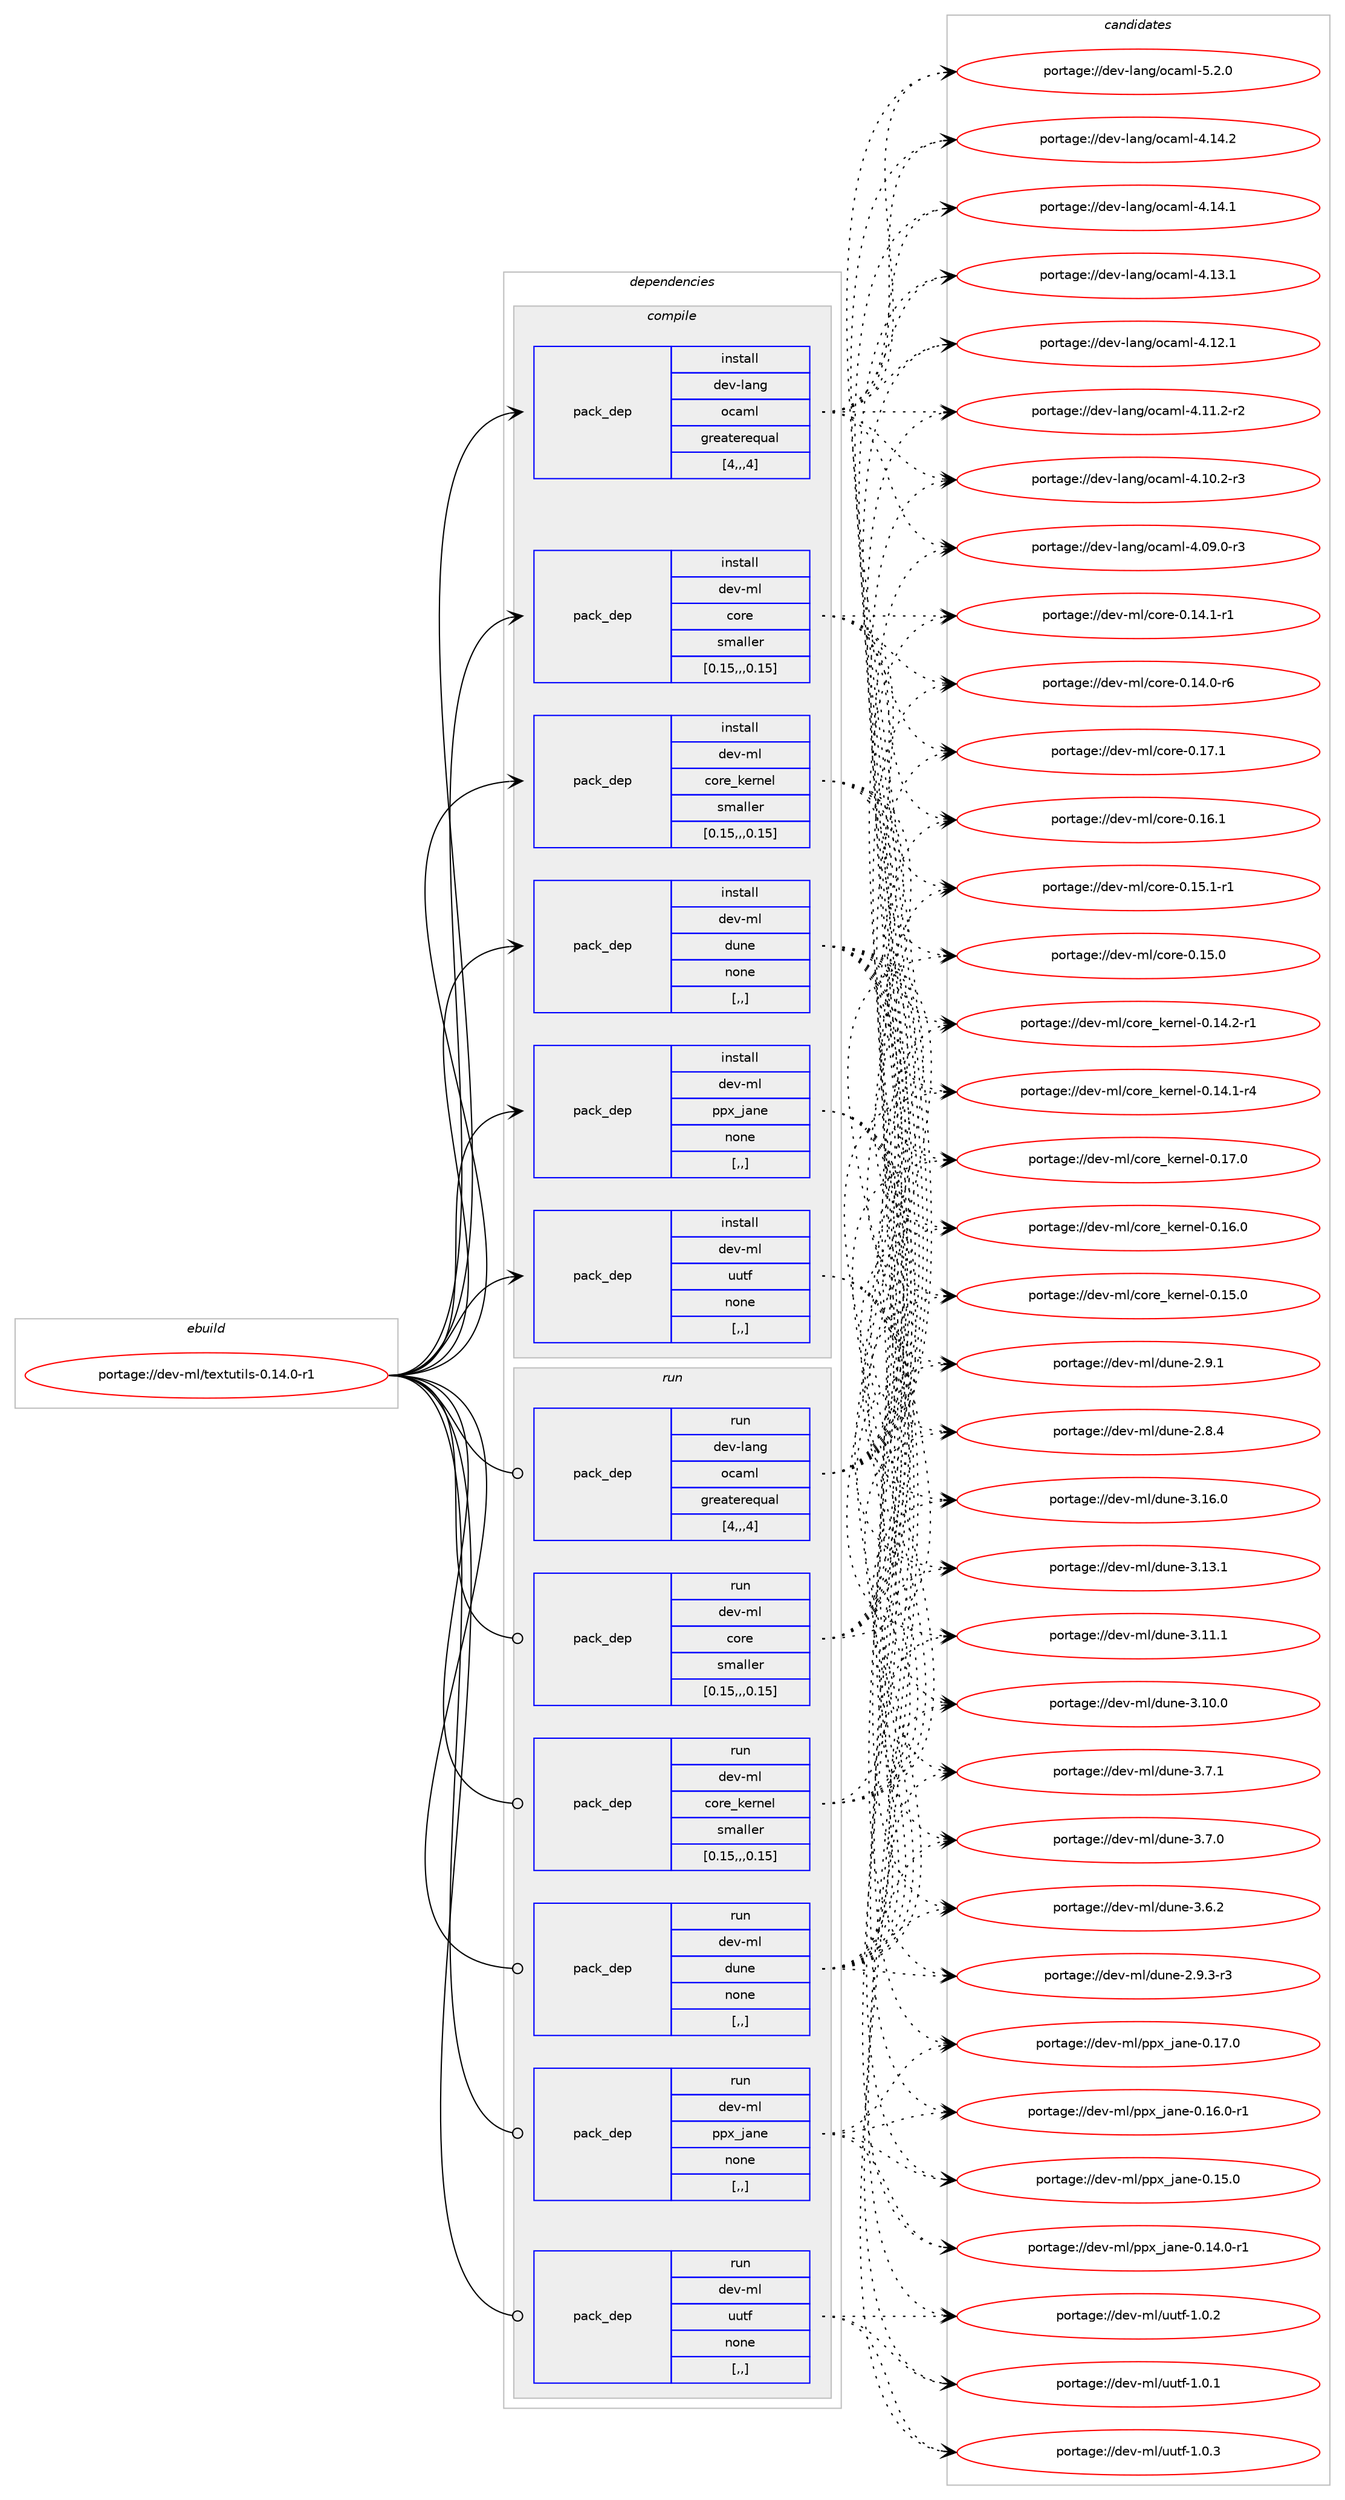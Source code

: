 digraph prolog {

# *************
# Graph options
# *************

newrank=true;
concentrate=true;
compound=true;
graph [rankdir=LR,fontname=Helvetica,fontsize=10,ranksep=1.5];#, ranksep=2.5, nodesep=0.2];
edge  [arrowhead=vee];
node  [fontname=Helvetica,fontsize=10];

# **********
# The ebuild
# **********

subgraph cluster_leftcol {
color=gray;
label=<<i>ebuild</i>>;
id [label="portage://dev-ml/textutils-0.14.0-r1", color=red, width=4, href="../dev-ml/textutils-0.14.0-r1.svg"];
}

# ****************
# The dependencies
# ****************

subgraph cluster_midcol {
color=gray;
label=<<i>dependencies</i>>;
subgraph cluster_compile {
fillcolor="#eeeeee";
style=filled;
label=<<i>compile</i>>;
subgraph pack94187 {
dependency125276 [label=<<TABLE BORDER="0" CELLBORDER="1" CELLSPACING="0" CELLPADDING="4" WIDTH="220"><TR><TD ROWSPAN="6" CELLPADDING="30">pack_dep</TD></TR><TR><TD WIDTH="110">install</TD></TR><TR><TD>dev-lang</TD></TR><TR><TD>ocaml</TD></TR><TR><TD>greaterequal</TD></TR><TR><TD>[4,,,4]</TD></TR></TABLE>>, shape=none, color=blue];
}
id:e -> dependency125276:w [weight=20,style="solid",arrowhead="vee"];
subgraph pack94188 {
dependency125277 [label=<<TABLE BORDER="0" CELLBORDER="1" CELLSPACING="0" CELLPADDING="4" WIDTH="220"><TR><TD ROWSPAN="6" CELLPADDING="30">pack_dep</TD></TR><TR><TD WIDTH="110">install</TD></TR><TR><TD>dev-ml</TD></TR><TR><TD>core</TD></TR><TR><TD>smaller</TD></TR><TR><TD>[0.15,,,0.15]</TD></TR></TABLE>>, shape=none, color=blue];
}
id:e -> dependency125277:w [weight=20,style="solid",arrowhead="vee"];
subgraph pack94189 {
dependency125278 [label=<<TABLE BORDER="0" CELLBORDER="1" CELLSPACING="0" CELLPADDING="4" WIDTH="220"><TR><TD ROWSPAN="6" CELLPADDING="30">pack_dep</TD></TR><TR><TD WIDTH="110">install</TD></TR><TR><TD>dev-ml</TD></TR><TR><TD>core_kernel</TD></TR><TR><TD>smaller</TD></TR><TR><TD>[0.15,,,0.15]</TD></TR></TABLE>>, shape=none, color=blue];
}
id:e -> dependency125278:w [weight=20,style="solid",arrowhead="vee"];
subgraph pack94190 {
dependency125279 [label=<<TABLE BORDER="0" CELLBORDER="1" CELLSPACING="0" CELLPADDING="4" WIDTH="220"><TR><TD ROWSPAN="6" CELLPADDING="30">pack_dep</TD></TR><TR><TD WIDTH="110">install</TD></TR><TR><TD>dev-ml</TD></TR><TR><TD>dune</TD></TR><TR><TD>none</TD></TR><TR><TD>[,,]</TD></TR></TABLE>>, shape=none, color=blue];
}
id:e -> dependency125279:w [weight=20,style="solid",arrowhead="vee"];
subgraph pack94191 {
dependency125280 [label=<<TABLE BORDER="0" CELLBORDER="1" CELLSPACING="0" CELLPADDING="4" WIDTH="220"><TR><TD ROWSPAN="6" CELLPADDING="30">pack_dep</TD></TR><TR><TD WIDTH="110">install</TD></TR><TR><TD>dev-ml</TD></TR><TR><TD>ppx_jane</TD></TR><TR><TD>none</TD></TR><TR><TD>[,,]</TD></TR></TABLE>>, shape=none, color=blue];
}
id:e -> dependency125280:w [weight=20,style="solid",arrowhead="vee"];
subgraph pack94192 {
dependency125281 [label=<<TABLE BORDER="0" CELLBORDER="1" CELLSPACING="0" CELLPADDING="4" WIDTH="220"><TR><TD ROWSPAN="6" CELLPADDING="30">pack_dep</TD></TR><TR><TD WIDTH="110">install</TD></TR><TR><TD>dev-ml</TD></TR><TR><TD>uutf</TD></TR><TR><TD>none</TD></TR><TR><TD>[,,]</TD></TR></TABLE>>, shape=none, color=blue];
}
id:e -> dependency125281:w [weight=20,style="solid",arrowhead="vee"];
}
subgraph cluster_compileandrun {
fillcolor="#eeeeee";
style=filled;
label=<<i>compile and run</i>>;
}
subgraph cluster_run {
fillcolor="#eeeeee";
style=filled;
label=<<i>run</i>>;
subgraph pack94193 {
dependency125282 [label=<<TABLE BORDER="0" CELLBORDER="1" CELLSPACING="0" CELLPADDING="4" WIDTH="220"><TR><TD ROWSPAN="6" CELLPADDING="30">pack_dep</TD></TR><TR><TD WIDTH="110">run</TD></TR><TR><TD>dev-lang</TD></TR><TR><TD>ocaml</TD></TR><TR><TD>greaterequal</TD></TR><TR><TD>[4,,,4]</TD></TR></TABLE>>, shape=none, color=blue];
}
id:e -> dependency125282:w [weight=20,style="solid",arrowhead="odot"];
subgraph pack94194 {
dependency125283 [label=<<TABLE BORDER="0" CELLBORDER="1" CELLSPACING="0" CELLPADDING="4" WIDTH="220"><TR><TD ROWSPAN="6" CELLPADDING="30">pack_dep</TD></TR><TR><TD WIDTH="110">run</TD></TR><TR><TD>dev-ml</TD></TR><TR><TD>core</TD></TR><TR><TD>smaller</TD></TR><TR><TD>[0.15,,,0.15]</TD></TR></TABLE>>, shape=none, color=blue];
}
id:e -> dependency125283:w [weight=20,style="solid",arrowhead="odot"];
subgraph pack94195 {
dependency125284 [label=<<TABLE BORDER="0" CELLBORDER="1" CELLSPACING="0" CELLPADDING="4" WIDTH="220"><TR><TD ROWSPAN="6" CELLPADDING="30">pack_dep</TD></TR><TR><TD WIDTH="110">run</TD></TR><TR><TD>dev-ml</TD></TR><TR><TD>core_kernel</TD></TR><TR><TD>smaller</TD></TR><TR><TD>[0.15,,,0.15]</TD></TR></TABLE>>, shape=none, color=blue];
}
id:e -> dependency125284:w [weight=20,style="solid",arrowhead="odot"];
subgraph pack94196 {
dependency125285 [label=<<TABLE BORDER="0" CELLBORDER="1" CELLSPACING="0" CELLPADDING="4" WIDTH="220"><TR><TD ROWSPAN="6" CELLPADDING="30">pack_dep</TD></TR><TR><TD WIDTH="110">run</TD></TR><TR><TD>dev-ml</TD></TR><TR><TD>dune</TD></TR><TR><TD>none</TD></TR><TR><TD>[,,]</TD></TR></TABLE>>, shape=none, color=blue];
}
id:e -> dependency125285:w [weight=20,style="solid",arrowhead="odot"];
subgraph pack94197 {
dependency125286 [label=<<TABLE BORDER="0" CELLBORDER="1" CELLSPACING="0" CELLPADDING="4" WIDTH="220"><TR><TD ROWSPAN="6" CELLPADDING="30">pack_dep</TD></TR><TR><TD WIDTH="110">run</TD></TR><TR><TD>dev-ml</TD></TR><TR><TD>ppx_jane</TD></TR><TR><TD>none</TD></TR><TR><TD>[,,]</TD></TR></TABLE>>, shape=none, color=blue];
}
id:e -> dependency125286:w [weight=20,style="solid",arrowhead="odot"];
subgraph pack94198 {
dependency125287 [label=<<TABLE BORDER="0" CELLBORDER="1" CELLSPACING="0" CELLPADDING="4" WIDTH="220"><TR><TD ROWSPAN="6" CELLPADDING="30">pack_dep</TD></TR><TR><TD WIDTH="110">run</TD></TR><TR><TD>dev-ml</TD></TR><TR><TD>uutf</TD></TR><TR><TD>none</TD></TR><TR><TD>[,,]</TD></TR></TABLE>>, shape=none, color=blue];
}
id:e -> dependency125287:w [weight=20,style="solid",arrowhead="odot"];
}
}

# **************
# The candidates
# **************

subgraph cluster_choices {
rank=same;
color=gray;
label=<<i>candidates</i>>;

subgraph choice94187 {
color=black;
nodesep=1;
choice1001011184510897110103471119997109108455346504648 [label="portage://dev-lang/ocaml-5.2.0", color=red, width=4,href="../dev-lang/ocaml-5.2.0.svg"];
choice100101118451089711010347111999710910845524649524650 [label="portage://dev-lang/ocaml-4.14.2", color=red, width=4,href="../dev-lang/ocaml-4.14.2.svg"];
choice100101118451089711010347111999710910845524649524649 [label="portage://dev-lang/ocaml-4.14.1", color=red, width=4,href="../dev-lang/ocaml-4.14.1.svg"];
choice100101118451089711010347111999710910845524649514649 [label="portage://dev-lang/ocaml-4.13.1", color=red, width=4,href="../dev-lang/ocaml-4.13.1.svg"];
choice100101118451089711010347111999710910845524649504649 [label="portage://dev-lang/ocaml-4.12.1", color=red, width=4,href="../dev-lang/ocaml-4.12.1.svg"];
choice1001011184510897110103471119997109108455246494946504511450 [label="portage://dev-lang/ocaml-4.11.2-r2", color=red, width=4,href="../dev-lang/ocaml-4.11.2-r2.svg"];
choice1001011184510897110103471119997109108455246494846504511451 [label="portage://dev-lang/ocaml-4.10.2-r3", color=red, width=4,href="../dev-lang/ocaml-4.10.2-r3.svg"];
choice1001011184510897110103471119997109108455246485746484511451 [label="portage://dev-lang/ocaml-4.09.0-r3", color=red, width=4,href="../dev-lang/ocaml-4.09.0-r3.svg"];
dependency125276:e -> choice1001011184510897110103471119997109108455346504648:w [style=dotted,weight="100"];
dependency125276:e -> choice100101118451089711010347111999710910845524649524650:w [style=dotted,weight="100"];
dependency125276:e -> choice100101118451089711010347111999710910845524649524649:w [style=dotted,weight="100"];
dependency125276:e -> choice100101118451089711010347111999710910845524649514649:w [style=dotted,weight="100"];
dependency125276:e -> choice100101118451089711010347111999710910845524649504649:w [style=dotted,weight="100"];
dependency125276:e -> choice1001011184510897110103471119997109108455246494946504511450:w [style=dotted,weight="100"];
dependency125276:e -> choice1001011184510897110103471119997109108455246494846504511451:w [style=dotted,weight="100"];
dependency125276:e -> choice1001011184510897110103471119997109108455246485746484511451:w [style=dotted,weight="100"];
}
subgraph choice94188 {
color=black;
nodesep=1;
choice10010111845109108479911111410145484649554649 [label="portage://dev-ml/core-0.17.1", color=red, width=4,href="../dev-ml/core-0.17.1.svg"];
choice10010111845109108479911111410145484649544649 [label="portage://dev-ml/core-0.16.1", color=red, width=4,href="../dev-ml/core-0.16.1.svg"];
choice100101118451091084799111114101454846495346494511449 [label="portage://dev-ml/core-0.15.1-r1", color=red, width=4,href="../dev-ml/core-0.15.1-r1.svg"];
choice10010111845109108479911111410145484649534648 [label="portage://dev-ml/core-0.15.0", color=red, width=4,href="../dev-ml/core-0.15.0.svg"];
choice100101118451091084799111114101454846495246494511449 [label="portage://dev-ml/core-0.14.1-r1", color=red, width=4,href="../dev-ml/core-0.14.1-r1.svg"];
choice100101118451091084799111114101454846495246484511454 [label="portage://dev-ml/core-0.14.0-r6", color=red, width=4,href="../dev-ml/core-0.14.0-r6.svg"];
dependency125277:e -> choice10010111845109108479911111410145484649554649:w [style=dotted,weight="100"];
dependency125277:e -> choice10010111845109108479911111410145484649544649:w [style=dotted,weight="100"];
dependency125277:e -> choice100101118451091084799111114101454846495346494511449:w [style=dotted,weight="100"];
dependency125277:e -> choice10010111845109108479911111410145484649534648:w [style=dotted,weight="100"];
dependency125277:e -> choice100101118451091084799111114101454846495246494511449:w [style=dotted,weight="100"];
dependency125277:e -> choice100101118451091084799111114101454846495246484511454:w [style=dotted,weight="100"];
}
subgraph choice94189 {
color=black;
nodesep=1;
choice1001011184510910847991111141019510710111411010110845484649554648 [label="portage://dev-ml/core_kernel-0.17.0", color=red, width=4,href="../dev-ml/core_kernel-0.17.0.svg"];
choice1001011184510910847991111141019510710111411010110845484649544648 [label="portage://dev-ml/core_kernel-0.16.0", color=red, width=4,href="../dev-ml/core_kernel-0.16.0.svg"];
choice1001011184510910847991111141019510710111411010110845484649534648 [label="portage://dev-ml/core_kernel-0.15.0", color=red, width=4,href="../dev-ml/core_kernel-0.15.0.svg"];
choice10010111845109108479911111410195107101114110101108454846495246504511449 [label="portage://dev-ml/core_kernel-0.14.2-r1", color=red, width=4,href="../dev-ml/core_kernel-0.14.2-r1.svg"];
choice10010111845109108479911111410195107101114110101108454846495246494511452 [label="portage://dev-ml/core_kernel-0.14.1-r4", color=red, width=4,href="../dev-ml/core_kernel-0.14.1-r4.svg"];
dependency125278:e -> choice1001011184510910847991111141019510710111411010110845484649554648:w [style=dotted,weight="100"];
dependency125278:e -> choice1001011184510910847991111141019510710111411010110845484649544648:w [style=dotted,weight="100"];
dependency125278:e -> choice1001011184510910847991111141019510710111411010110845484649534648:w [style=dotted,weight="100"];
dependency125278:e -> choice10010111845109108479911111410195107101114110101108454846495246504511449:w [style=dotted,weight="100"];
dependency125278:e -> choice10010111845109108479911111410195107101114110101108454846495246494511452:w [style=dotted,weight="100"];
}
subgraph choice94190 {
color=black;
nodesep=1;
choice100101118451091084710011711010145514649544648 [label="portage://dev-ml/dune-3.16.0", color=red, width=4,href="../dev-ml/dune-3.16.0.svg"];
choice100101118451091084710011711010145514649514649 [label="portage://dev-ml/dune-3.13.1", color=red, width=4,href="../dev-ml/dune-3.13.1.svg"];
choice100101118451091084710011711010145514649494649 [label="portage://dev-ml/dune-3.11.1", color=red, width=4,href="../dev-ml/dune-3.11.1.svg"];
choice100101118451091084710011711010145514649484648 [label="portage://dev-ml/dune-3.10.0", color=red, width=4,href="../dev-ml/dune-3.10.0.svg"];
choice1001011184510910847100117110101455146554649 [label="portage://dev-ml/dune-3.7.1", color=red, width=4,href="../dev-ml/dune-3.7.1.svg"];
choice1001011184510910847100117110101455146554648 [label="portage://dev-ml/dune-3.7.0", color=red, width=4,href="../dev-ml/dune-3.7.0.svg"];
choice1001011184510910847100117110101455146544650 [label="portage://dev-ml/dune-3.6.2", color=red, width=4,href="../dev-ml/dune-3.6.2.svg"];
choice10010111845109108471001171101014550465746514511451 [label="portage://dev-ml/dune-2.9.3-r3", color=red, width=4,href="../dev-ml/dune-2.9.3-r3.svg"];
choice1001011184510910847100117110101455046574649 [label="portage://dev-ml/dune-2.9.1", color=red, width=4,href="../dev-ml/dune-2.9.1.svg"];
choice1001011184510910847100117110101455046564652 [label="portage://dev-ml/dune-2.8.4", color=red, width=4,href="../dev-ml/dune-2.8.4.svg"];
dependency125279:e -> choice100101118451091084710011711010145514649544648:w [style=dotted,weight="100"];
dependency125279:e -> choice100101118451091084710011711010145514649514649:w [style=dotted,weight="100"];
dependency125279:e -> choice100101118451091084710011711010145514649494649:w [style=dotted,weight="100"];
dependency125279:e -> choice100101118451091084710011711010145514649484648:w [style=dotted,weight="100"];
dependency125279:e -> choice1001011184510910847100117110101455146554649:w [style=dotted,weight="100"];
dependency125279:e -> choice1001011184510910847100117110101455146554648:w [style=dotted,weight="100"];
dependency125279:e -> choice1001011184510910847100117110101455146544650:w [style=dotted,weight="100"];
dependency125279:e -> choice10010111845109108471001171101014550465746514511451:w [style=dotted,weight="100"];
dependency125279:e -> choice1001011184510910847100117110101455046574649:w [style=dotted,weight="100"];
dependency125279:e -> choice1001011184510910847100117110101455046564652:w [style=dotted,weight="100"];
}
subgraph choice94191 {
color=black;
nodesep=1;
choice1001011184510910847112112120951069711010145484649554648 [label="portage://dev-ml/ppx_jane-0.17.0", color=red, width=4,href="../dev-ml/ppx_jane-0.17.0.svg"];
choice10010111845109108471121121209510697110101454846495446484511449 [label="portage://dev-ml/ppx_jane-0.16.0-r1", color=red, width=4,href="../dev-ml/ppx_jane-0.16.0-r1.svg"];
choice1001011184510910847112112120951069711010145484649534648 [label="portage://dev-ml/ppx_jane-0.15.0", color=red, width=4,href="../dev-ml/ppx_jane-0.15.0.svg"];
choice10010111845109108471121121209510697110101454846495246484511449 [label="portage://dev-ml/ppx_jane-0.14.0-r1", color=red, width=4,href="../dev-ml/ppx_jane-0.14.0-r1.svg"];
dependency125280:e -> choice1001011184510910847112112120951069711010145484649554648:w [style=dotted,weight="100"];
dependency125280:e -> choice10010111845109108471121121209510697110101454846495446484511449:w [style=dotted,weight="100"];
dependency125280:e -> choice1001011184510910847112112120951069711010145484649534648:w [style=dotted,weight="100"];
dependency125280:e -> choice10010111845109108471121121209510697110101454846495246484511449:w [style=dotted,weight="100"];
}
subgraph choice94192 {
color=black;
nodesep=1;
choice1001011184510910847117117116102454946484651 [label="portage://dev-ml/uutf-1.0.3", color=red, width=4,href="../dev-ml/uutf-1.0.3.svg"];
choice1001011184510910847117117116102454946484650 [label="portage://dev-ml/uutf-1.0.2", color=red, width=4,href="../dev-ml/uutf-1.0.2.svg"];
choice1001011184510910847117117116102454946484649 [label="portage://dev-ml/uutf-1.0.1", color=red, width=4,href="../dev-ml/uutf-1.0.1.svg"];
dependency125281:e -> choice1001011184510910847117117116102454946484651:w [style=dotted,weight="100"];
dependency125281:e -> choice1001011184510910847117117116102454946484650:w [style=dotted,weight="100"];
dependency125281:e -> choice1001011184510910847117117116102454946484649:w [style=dotted,weight="100"];
}
subgraph choice94193 {
color=black;
nodesep=1;
choice1001011184510897110103471119997109108455346504648 [label="portage://dev-lang/ocaml-5.2.0", color=red, width=4,href="../dev-lang/ocaml-5.2.0.svg"];
choice100101118451089711010347111999710910845524649524650 [label="portage://dev-lang/ocaml-4.14.2", color=red, width=4,href="../dev-lang/ocaml-4.14.2.svg"];
choice100101118451089711010347111999710910845524649524649 [label="portage://dev-lang/ocaml-4.14.1", color=red, width=4,href="../dev-lang/ocaml-4.14.1.svg"];
choice100101118451089711010347111999710910845524649514649 [label="portage://dev-lang/ocaml-4.13.1", color=red, width=4,href="../dev-lang/ocaml-4.13.1.svg"];
choice100101118451089711010347111999710910845524649504649 [label="portage://dev-lang/ocaml-4.12.1", color=red, width=4,href="../dev-lang/ocaml-4.12.1.svg"];
choice1001011184510897110103471119997109108455246494946504511450 [label="portage://dev-lang/ocaml-4.11.2-r2", color=red, width=4,href="../dev-lang/ocaml-4.11.2-r2.svg"];
choice1001011184510897110103471119997109108455246494846504511451 [label="portage://dev-lang/ocaml-4.10.2-r3", color=red, width=4,href="../dev-lang/ocaml-4.10.2-r3.svg"];
choice1001011184510897110103471119997109108455246485746484511451 [label="portage://dev-lang/ocaml-4.09.0-r3", color=red, width=4,href="../dev-lang/ocaml-4.09.0-r3.svg"];
dependency125282:e -> choice1001011184510897110103471119997109108455346504648:w [style=dotted,weight="100"];
dependency125282:e -> choice100101118451089711010347111999710910845524649524650:w [style=dotted,weight="100"];
dependency125282:e -> choice100101118451089711010347111999710910845524649524649:w [style=dotted,weight="100"];
dependency125282:e -> choice100101118451089711010347111999710910845524649514649:w [style=dotted,weight="100"];
dependency125282:e -> choice100101118451089711010347111999710910845524649504649:w [style=dotted,weight="100"];
dependency125282:e -> choice1001011184510897110103471119997109108455246494946504511450:w [style=dotted,weight="100"];
dependency125282:e -> choice1001011184510897110103471119997109108455246494846504511451:w [style=dotted,weight="100"];
dependency125282:e -> choice1001011184510897110103471119997109108455246485746484511451:w [style=dotted,weight="100"];
}
subgraph choice94194 {
color=black;
nodesep=1;
choice10010111845109108479911111410145484649554649 [label="portage://dev-ml/core-0.17.1", color=red, width=4,href="../dev-ml/core-0.17.1.svg"];
choice10010111845109108479911111410145484649544649 [label="portage://dev-ml/core-0.16.1", color=red, width=4,href="../dev-ml/core-0.16.1.svg"];
choice100101118451091084799111114101454846495346494511449 [label="portage://dev-ml/core-0.15.1-r1", color=red, width=4,href="../dev-ml/core-0.15.1-r1.svg"];
choice10010111845109108479911111410145484649534648 [label="portage://dev-ml/core-0.15.0", color=red, width=4,href="../dev-ml/core-0.15.0.svg"];
choice100101118451091084799111114101454846495246494511449 [label="portage://dev-ml/core-0.14.1-r1", color=red, width=4,href="../dev-ml/core-0.14.1-r1.svg"];
choice100101118451091084799111114101454846495246484511454 [label="portage://dev-ml/core-0.14.0-r6", color=red, width=4,href="../dev-ml/core-0.14.0-r6.svg"];
dependency125283:e -> choice10010111845109108479911111410145484649554649:w [style=dotted,weight="100"];
dependency125283:e -> choice10010111845109108479911111410145484649544649:w [style=dotted,weight="100"];
dependency125283:e -> choice100101118451091084799111114101454846495346494511449:w [style=dotted,weight="100"];
dependency125283:e -> choice10010111845109108479911111410145484649534648:w [style=dotted,weight="100"];
dependency125283:e -> choice100101118451091084799111114101454846495246494511449:w [style=dotted,weight="100"];
dependency125283:e -> choice100101118451091084799111114101454846495246484511454:w [style=dotted,weight="100"];
}
subgraph choice94195 {
color=black;
nodesep=1;
choice1001011184510910847991111141019510710111411010110845484649554648 [label="portage://dev-ml/core_kernel-0.17.0", color=red, width=4,href="../dev-ml/core_kernel-0.17.0.svg"];
choice1001011184510910847991111141019510710111411010110845484649544648 [label="portage://dev-ml/core_kernel-0.16.0", color=red, width=4,href="../dev-ml/core_kernel-0.16.0.svg"];
choice1001011184510910847991111141019510710111411010110845484649534648 [label="portage://dev-ml/core_kernel-0.15.0", color=red, width=4,href="../dev-ml/core_kernel-0.15.0.svg"];
choice10010111845109108479911111410195107101114110101108454846495246504511449 [label="portage://dev-ml/core_kernel-0.14.2-r1", color=red, width=4,href="../dev-ml/core_kernel-0.14.2-r1.svg"];
choice10010111845109108479911111410195107101114110101108454846495246494511452 [label="portage://dev-ml/core_kernel-0.14.1-r4", color=red, width=4,href="../dev-ml/core_kernel-0.14.1-r4.svg"];
dependency125284:e -> choice1001011184510910847991111141019510710111411010110845484649554648:w [style=dotted,weight="100"];
dependency125284:e -> choice1001011184510910847991111141019510710111411010110845484649544648:w [style=dotted,weight="100"];
dependency125284:e -> choice1001011184510910847991111141019510710111411010110845484649534648:w [style=dotted,weight="100"];
dependency125284:e -> choice10010111845109108479911111410195107101114110101108454846495246504511449:w [style=dotted,weight="100"];
dependency125284:e -> choice10010111845109108479911111410195107101114110101108454846495246494511452:w [style=dotted,weight="100"];
}
subgraph choice94196 {
color=black;
nodesep=1;
choice100101118451091084710011711010145514649544648 [label="portage://dev-ml/dune-3.16.0", color=red, width=4,href="../dev-ml/dune-3.16.0.svg"];
choice100101118451091084710011711010145514649514649 [label="portage://dev-ml/dune-3.13.1", color=red, width=4,href="../dev-ml/dune-3.13.1.svg"];
choice100101118451091084710011711010145514649494649 [label="portage://dev-ml/dune-3.11.1", color=red, width=4,href="../dev-ml/dune-3.11.1.svg"];
choice100101118451091084710011711010145514649484648 [label="portage://dev-ml/dune-3.10.0", color=red, width=4,href="../dev-ml/dune-3.10.0.svg"];
choice1001011184510910847100117110101455146554649 [label="portage://dev-ml/dune-3.7.1", color=red, width=4,href="../dev-ml/dune-3.7.1.svg"];
choice1001011184510910847100117110101455146554648 [label="portage://dev-ml/dune-3.7.0", color=red, width=4,href="../dev-ml/dune-3.7.0.svg"];
choice1001011184510910847100117110101455146544650 [label="portage://dev-ml/dune-3.6.2", color=red, width=4,href="../dev-ml/dune-3.6.2.svg"];
choice10010111845109108471001171101014550465746514511451 [label="portage://dev-ml/dune-2.9.3-r3", color=red, width=4,href="../dev-ml/dune-2.9.3-r3.svg"];
choice1001011184510910847100117110101455046574649 [label="portage://dev-ml/dune-2.9.1", color=red, width=4,href="../dev-ml/dune-2.9.1.svg"];
choice1001011184510910847100117110101455046564652 [label="portage://dev-ml/dune-2.8.4", color=red, width=4,href="../dev-ml/dune-2.8.4.svg"];
dependency125285:e -> choice100101118451091084710011711010145514649544648:w [style=dotted,weight="100"];
dependency125285:e -> choice100101118451091084710011711010145514649514649:w [style=dotted,weight="100"];
dependency125285:e -> choice100101118451091084710011711010145514649494649:w [style=dotted,weight="100"];
dependency125285:e -> choice100101118451091084710011711010145514649484648:w [style=dotted,weight="100"];
dependency125285:e -> choice1001011184510910847100117110101455146554649:w [style=dotted,weight="100"];
dependency125285:e -> choice1001011184510910847100117110101455146554648:w [style=dotted,weight="100"];
dependency125285:e -> choice1001011184510910847100117110101455146544650:w [style=dotted,weight="100"];
dependency125285:e -> choice10010111845109108471001171101014550465746514511451:w [style=dotted,weight="100"];
dependency125285:e -> choice1001011184510910847100117110101455046574649:w [style=dotted,weight="100"];
dependency125285:e -> choice1001011184510910847100117110101455046564652:w [style=dotted,weight="100"];
}
subgraph choice94197 {
color=black;
nodesep=1;
choice1001011184510910847112112120951069711010145484649554648 [label="portage://dev-ml/ppx_jane-0.17.0", color=red, width=4,href="../dev-ml/ppx_jane-0.17.0.svg"];
choice10010111845109108471121121209510697110101454846495446484511449 [label="portage://dev-ml/ppx_jane-0.16.0-r1", color=red, width=4,href="../dev-ml/ppx_jane-0.16.0-r1.svg"];
choice1001011184510910847112112120951069711010145484649534648 [label="portage://dev-ml/ppx_jane-0.15.0", color=red, width=4,href="../dev-ml/ppx_jane-0.15.0.svg"];
choice10010111845109108471121121209510697110101454846495246484511449 [label="portage://dev-ml/ppx_jane-0.14.0-r1", color=red, width=4,href="../dev-ml/ppx_jane-0.14.0-r1.svg"];
dependency125286:e -> choice1001011184510910847112112120951069711010145484649554648:w [style=dotted,weight="100"];
dependency125286:e -> choice10010111845109108471121121209510697110101454846495446484511449:w [style=dotted,weight="100"];
dependency125286:e -> choice1001011184510910847112112120951069711010145484649534648:w [style=dotted,weight="100"];
dependency125286:e -> choice10010111845109108471121121209510697110101454846495246484511449:w [style=dotted,weight="100"];
}
subgraph choice94198 {
color=black;
nodesep=1;
choice1001011184510910847117117116102454946484651 [label="portage://dev-ml/uutf-1.0.3", color=red, width=4,href="../dev-ml/uutf-1.0.3.svg"];
choice1001011184510910847117117116102454946484650 [label="portage://dev-ml/uutf-1.0.2", color=red, width=4,href="../dev-ml/uutf-1.0.2.svg"];
choice1001011184510910847117117116102454946484649 [label="portage://dev-ml/uutf-1.0.1", color=red, width=4,href="../dev-ml/uutf-1.0.1.svg"];
dependency125287:e -> choice1001011184510910847117117116102454946484651:w [style=dotted,weight="100"];
dependency125287:e -> choice1001011184510910847117117116102454946484650:w [style=dotted,weight="100"];
dependency125287:e -> choice1001011184510910847117117116102454946484649:w [style=dotted,weight="100"];
}
}

}
